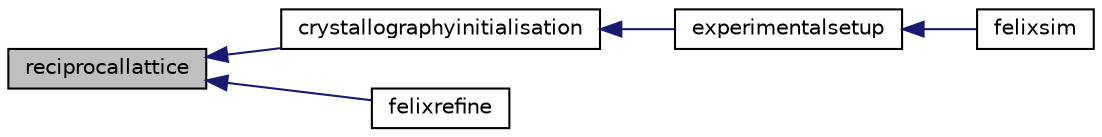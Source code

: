 digraph "reciprocallattice"
{
  edge [fontname="Helvetica",fontsize="10",labelfontname="Helvetica",labelfontsize="10"];
  node [fontname="Helvetica",fontsize="10",shape=record];
  rankdir="LR";
  Node1 [label="reciprocallattice",height=0.2,width=0.4,color="black", fillcolor="grey75", style="filled", fontcolor="black"];
  Node1 -> Node2 [dir="back",color="midnightblue",fontsize="10",style="solid",fontname="Helvetica"];
  Node2 [label="crystallographyinitialisation",height=0.2,width=0.4,color="black", fillcolor="white", style="filled",URL="$crystallographyinitialisation_8f90.html#a4e1a0877095e231f8cb6f6b166c7f290"];
  Node2 -> Node3 [dir="back",color="midnightblue",fontsize="10",style="solid",fontname="Helvetica"];
  Node3 [label="experimentalsetup",height=0.2,width=0.4,color="black", fillcolor="white", style="filled",URL="$experimentalsetup_8f90.html#afc3cabd24b79f3cd3c6c531697f7790c"];
  Node3 -> Node4 [dir="back",color="midnightblue",fontsize="10",style="solid",fontname="Helvetica"];
  Node4 [label="felixsim",height=0.2,width=0.4,color="black", fillcolor="white", style="filled",URL="$felixsim_8f90.html#ad36d8d5ddad66820866e3d05a4c66144"];
  Node1 -> Node5 [dir="back",color="midnightblue",fontsize="10",style="solid",fontname="Helvetica"];
  Node5 [label="felixrefine",height=0.2,width=0.4,color="black", fillcolor="white", style="filled",URL="$felixrefine_8f90.html#aecbf263fc9c06070ed63b7a31c76bbef"];
}
